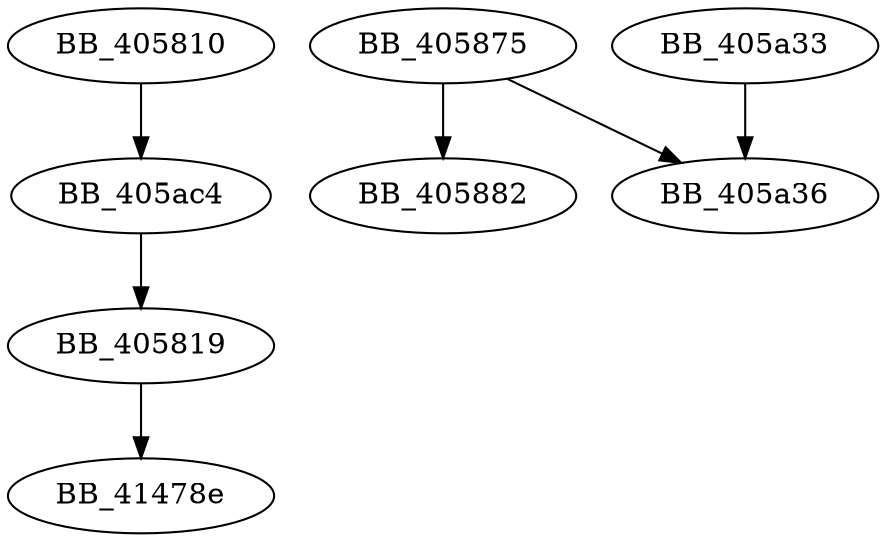 DiGraph sub_405810{
BB_405810->BB_405ac4
BB_405819->BB_41478e
BB_405875->BB_405882
BB_405875->BB_405a36
BB_405a33->BB_405a36
BB_405ac4->BB_405819
}
